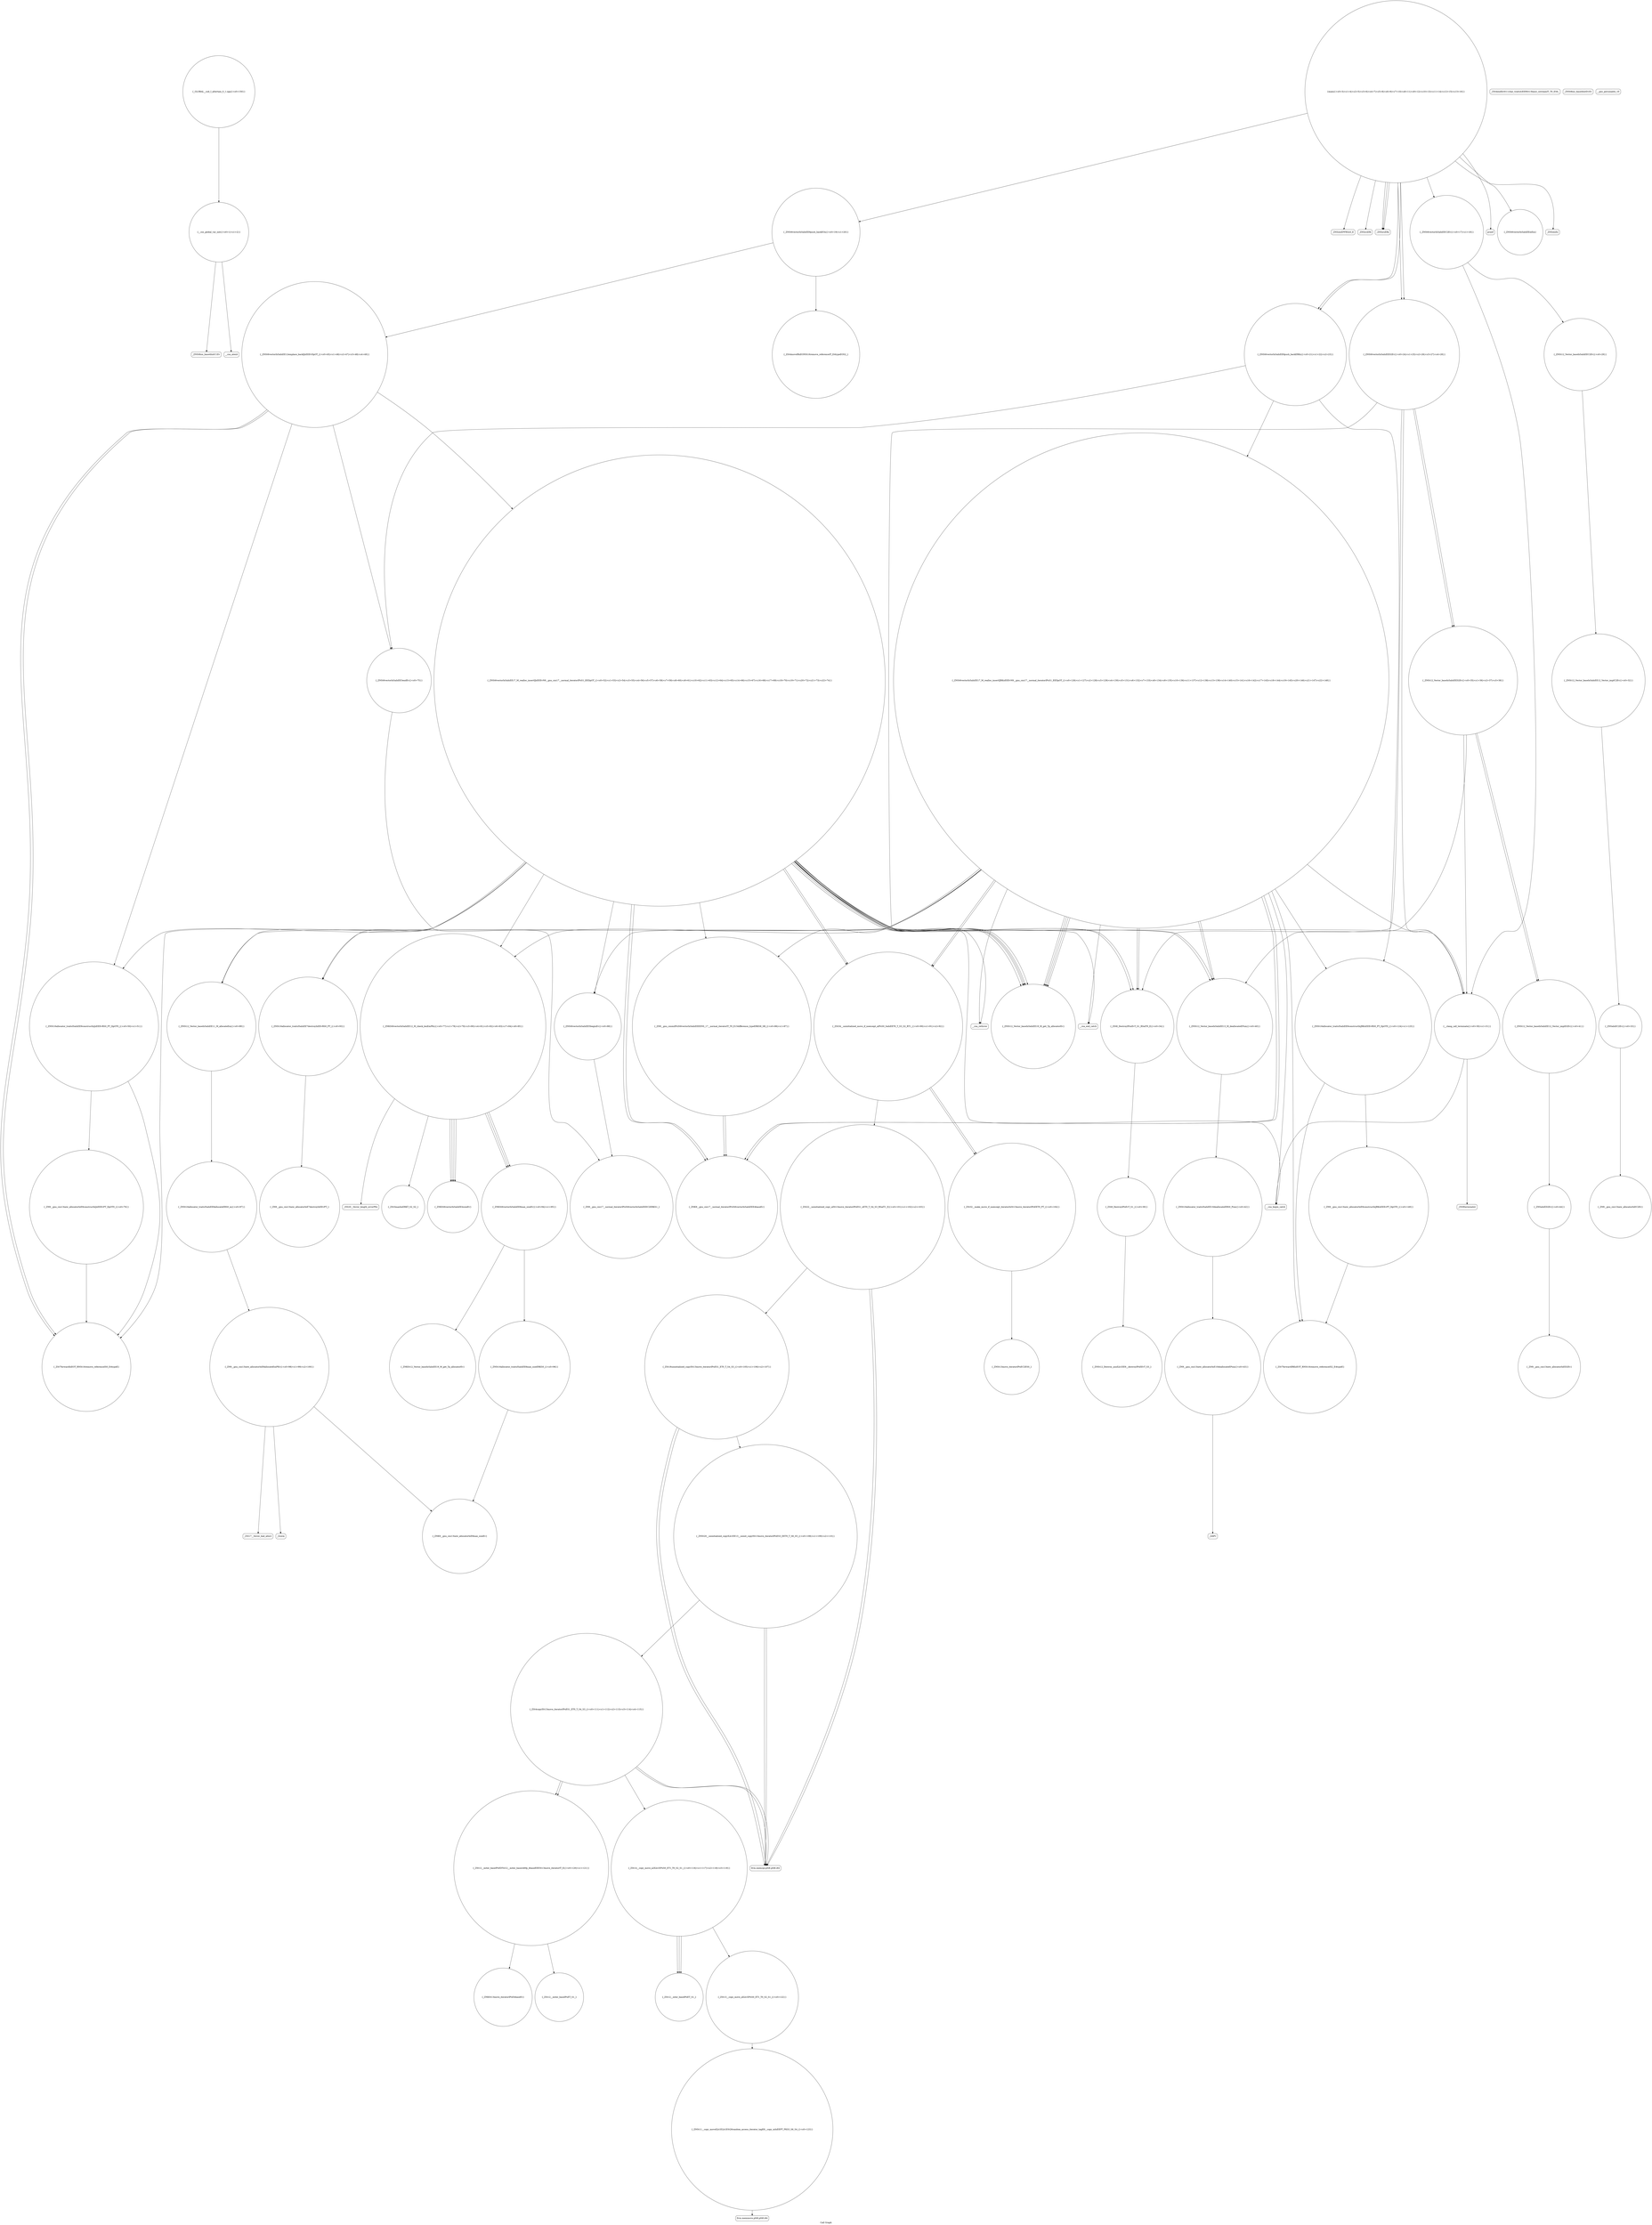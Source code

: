 digraph "Call Graph" {
	label="Call Graph";

	Node0x55a36788f6c0 [shape=record,shape=circle,label="{__cxx_global_var_init|{<s0>1|<s1>2}}"];
	Node0x55a36788f6c0:s0 -> Node0x55a36788f740[color=black];
	Node0x55a36788f6c0:s1 -> Node0x55a36788f840[color=black];
	Node0x55a367890d40 [shape=record,shape=circle,label="{_ZNSt6vectorIxSaIxEE5beginEv|{<s0>88}}"];
	Node0x55a367890d40:s0 -> Node0x55a367892460[color=black];
	Node0x55a36788fa40 [shape=record,shape=circle,label="{_ZNSt6vectorIxSaIxEEC2Ev|{<s0>17|<s1>18}}"];
	Node0x55a36788fa40:s0 -> Node0x55a36788ff40[color=black];
	Node0x55a36788fa40:s1 -> Node0x55a36788ffc0[color=black];
	Node0x55a3678920e0 [shape=record,shape=circle,label="{_ZNKSt6vectorIxSaIxEE8max_sizeEv|{<s0>94|<s1>95}}"];
	Node0x55a3678920e0:s0 -> Node0x55a367892360[color=black];
	Node0x55a3678920e0:s1 -> Node0x55a3678922e0[color=black];
	Node0x55a36788fdc0 [shape=record,shape=Mrecord,label="{_ZNSolsEPFRSoS_E}"];
	Node0x55a367892460 [shape=record,shape=circle,label="{_ZN9__gnu_cxx17__normal_iteratorIPxSt6vectorIxSaIxEEEC2ERKS1_}"];
	Node0x55a367890140 [shape=record,shape=circle,label="{_ZNSt12_Vector_baseIxSaIxEE12_Vector_implC2Ev|{<s0>32}}"];
	Node0x55a367890140:s0 -> Node0x55a3678901c0[color=black];
	Node0x55a3678927e0 [shape=record,shape=circle,label="{_ZSt18uninitialized_copyISt13move_iteratorIPxES1_ET0_T_S4_S3_|{<s0>105|<s1>106|<s2>107}}"];
	Node0x55a3678927e0:s0 -> Node0x55a367892860[color=black];
	Node0x55a3678927e0:s1 -> Node0x55a367892860[color=black];
	Node0x55a3678927e0:s2 -> Node0x55a3678928e0[color=black];
	Node0x55a3678904c0 [shape=record,shape=circle,label="{_ZNSt12_Destroy_auxILb1EE9__destroyIPxEEvT_S3_}"];
	Node0x55a367892b60 [shape=record,shape=circle,label="{_ZSt12__niter_baseIPxET_S1_}"];
	Node0x55a367890840 [shape=record,shape=circle,label="{_ZN9__gnu_cxx13new_allocatorIxED2Ev}"];
	Node0x55a367892ee0 [shape=record,shape=circle,label="{_ZNSt16allocator_traitsISaIxEE9constructIxJRKxEEEvRS0_PT_DpOT0_|{<s0>124|<s1>125}}"];
	Node0x55a367892ee0:s0 -> Node0x55a367893060[color=black];
	Node0x55a367892ee0:s1 -> Node0x55a367892fe0[color=black];
	Node0x55a367890bc0 [shape=record,shape=circle,label="{_ZN9__gnu_cxx13new_allocatorIxE9constructIxJxEEEvPT_DpOT0_|{<s0>76}}"];
	Node0x55a367890bc0:s0 -> Node0x55a367890a40[color=black];
	Node0x55a36788f8c0 [shape=record,shape=circle,label="{main|{<s0>3|<s1>4|<s2>5|<s3>6|<s4>7|<s5>8|<s6>9|<s7>10|<s8>11|<s9>12|<s10>13|<s11>14|<s12>15|<s13>16}}"];
	Node0x55a36788f8c0:s0 -> Node0x55a36788f940[color=black];
	Node0x55a36788f8c0:s1 -> Node0x55a36788f9c0[color=black];
	Node0x55a36788f8c0:s2 -> Node0x55a36788f9c0[color=black];
	Node0x55a36788f8c0:s3 -> Node0x55a36788f9c0[color=black];
	Node0x55a36788f8c0:s4 -> Node0x55a36788fa40[color=black];
	Node0x55a36788f8c0:s5 -> Node0x55a36788fac0[color=black];
	Node0x55a36788f8c0:s6 -> Node0x55a36788fbc0[color=black];
	Node0x55a36788f8c0:s7 -> Node0x55a36788fec0[color=black];
	Node0x55a36788f8c0:s8 -> Node0x55a36788fbc0[color=black];
	Node0x55a36788f8c0:s9 -> Node0x55a36788fc40[color=black];
	Node0x55a36788f8c0:s10 -> Node0x55a36788fd40[color=black];
	Node0x55a36788f8c0:s11 -> Node0x55a36788fcc0[color=black];
	Node0x55a36788f8c0:s12 -> Node0x55a36788fdc0[color=black];
	Node0x55a36788f8c0:s13 -> Node0x55a36788fec0[color=black];
	Node0x55a367891f60 [shape=record,shape=circle,label="{_ZNSt16allocator_traitsISaIxEE7destroyIxEEvRS0_PT_|{<s0>93}}"];
	Node0x55a367891f60:s0 -> Node0x55a367892e60[color=black];
	Node0x55a36788fc40 [shape=record,shape=Mrecord,label="{printf}"];
	Node0x55a3678922e0 [shape=record,shape=circle,label="{_ZNSt16allocator_traitsISaIxEE8max_sizeERKS0_|{<s0>96}}"];
	Node0x55a3678922e0:s0 -> Node0x55a3678923e0[color=black];
	Node0x55a36788ffc0 [shape=record,shape=circle,label="{__clang_call_terminate|{<s0>30|<s1>31}}"];
	Node0x55a36788ffc0:s0 -> Node0x55a367890040[color=black];
	Node0x55a36788ffc0:s1 -> Node0x55a3678900c0[color=black];
	Node0x55a367892660 [shape=record,shape=Mrecord,label="{_Znwm}"];
	Node0x55a367890340 [shape=record,shape=circle,label="{_ZNSt12_Vector_baseIxSaIxEE19_M_get_Tp_allocatorEv}"];
	Node0x55a3678929e0 [shape=record,shape=circle,label="{_ZSt14__copy_move_a2ILb1EPxS0_ET1_T0_S2_S1_|{<s0>116|<s1>117|<s2>118|<s3>119}}"];
	Node0x55a3678929e0:s0 -> Node0x55a367892b60[color=black];
	Node0x55a3678929e0:s1 -> Node0x55a367892b60[color=black];
	Node0x55a3678929e0:s2 -> Node0x55a367892b60[color=black];
	Node0x55a3678929e0:s3 -> Node0x55a367892ae0[color=black];
	Node0x55a3678906c0 [shape=record,shape=circle,label="{_ZN9__gnu_cxx13new_allocatorIxE10deallocateEPxm|{<s0>43}}"];
	Node0x55a3678906c0:s0 -> Node0x55a367890740[color=black];
	Node0x55a367892d60 [shape=record,shape=circle,label="{_ZNKSt13move_iteratorIPxE4baseEv}"];
	Node0x55a367890a40 [shape=record,shape=circle,label="{_ZSt7forwardIxEOT_RNSt16remove_referenceIS0_E4typeE}"];
	Node0x55a3678930e0 [shape=record,shape=circle,label="{_GLOBAL__sub_I_altertain_0_1.cpp|{<s0>150}}"];
	Node0x55a3678930e0:s0 -> Node0x55a36788f6c0[color=black];
	Node0x55a36788f740 [shape=record,shape=Mrecord,label="{_ZNSt8ios_base4InitC1Ev}"];
	Node0x55a367890dc0 [shape=record,shape=circle,label="{_ZNSt12_Vector_baseIxSaIxEE11_M_allocateEm|{<s0>89}}"];
	Node0x55a367890dc0:s0 -> Node0x55a3678924e0[color=black];
	Node0x55a36788fac0 [shape=record,shape=circle,label="{_ZNSt6vectorIxSaIxEE9push_backEOx|{<s0>19|<s1>20}}"];
	Node0x55a36788fac0:s0 -> Node0x55a367890940[color=black];
	Node0x55a36788fac0:s1 -> Node0x55a3678908c0[color=black];
	Node0x55a367892160 [shape=record,shape=circle,label="{_ZNKSt6vectorIxSaIxEE4sizeEv}"];
	Node0x55a36788fe40 [shape=record,shape=Mrecord,label="{_ZSt4endlIcSt11char_traitsIcEERSt13basic_ostreamIT_T0_ES6_}"];
	Node0x55a3678924e0 [shape=record,shape=circle,label="{_ZNSt16allocator_traitsISaIxEE8allocateERS0_m|{<s0>97}}"];
	Node0x55a3678924e0:s0 -> Node0x55a367892560[color=black];
	Node0x55a3678901c0 [shape=record,shape=circle,label="{_ZNSaIxEC2Ev|{<s0>33}}"];
	Node0x55a3678901c0:s0 -> Node0x55a367890240[color=black];
	Node0x55a367892860 [shape=record,shape=Mrecord,label="{llvm.memcpy.p0i8.p0i8.i64}"];
	Node0x55a367890540 [shape=record,shape=circle,label="{_ZNSt12_Vector_baseIxSaIxEE13_M_deallocateEPxm|{<s0>40}}"];
	Node0x55a367890540:s0 -> Node0x55a367890640[color=black];
	Node0x55a367892be0 [shape=record,shape=circle,label="{_ZNSt11__copy_moveILb1ELb1ESt26random_access_iterator_tagE8__copy_mIxEEPT_PKS3_S6_S4_|{<s0>123}}"];
	Node0x55a367892be0:s0 -> Node0x55a367892c60[color=black];
	Node0x55a3678908c0 [shape=record,shape=circle,label="{_ZNSt6vectorIxSaIxEE12emplace_backIJxEEEvDpOT_|{<s0>45|<s1>46|<s2>47|<s3>48|<s4>49}}"];
	Node0x55a3678908c0:s0 -> Node0x55a367890a40[color=black];
	Node0x55a3678908c0:s1 -> Node0x55a3678909c0[color=black];
	Node0x55a3678908c0:s2 -> Node0x55a367890b40[color=black];
	Node0x55a3678908c0:s3 -> Node0x55a367890a40[color=black];
	Node0x55a3678908c0:s4 -> Node0x55a367890ac0[color=black];
	Node0x55a367892f60 [shape=record,shape=circle,label="{_ZNSt6vectorIxSaIxEE17_M_realloc_insertIJRKxEEEvN9__gnu_cxx17__normal_iteratorIPxS1_EEDpOT_|{<s0>126|<s1>127|<s2>128|<s3>129|<s4>130|<s5>131|<s6>132|<s7>133|<s8>134|<s9>135|<s10>136|<s11>137|<s12>138|<s13>139|<s14>140|<s15>141|<s16>142|<s17>143|<s18>144|<s19>145|<s20>146|<s21>147|<s22>148}}"];
	Node0x55a367892f60:s0 -> Node0x55a367890c40[color=black];
	Node0x55a367892f60:s1 -> Node0x55a367890d40[color=black];
	Node0x55a367892f60:s2 -> Node0x55a367890cc0[color=black];
	Node0x55a367892f60:s3 -> Node0x55a367890dc0[color=black];
	Node0x55a367892f60:s4 -> Node0x55a367893060[color=black];
	Node0x55a367892f60:s5 -> Node0x55a367892ee0[color=black];
	Node0x55a367892f60:s6 -> Node0x55a367891ee0[color=black];
	Node0x55a367892f60:s7 -> Node0x55a367890340[color=black];
	Node0x55a367892f60:s8 -> Node0x55a367890e40[color=black];
	Node0x55a367892f60:s9 -> Node0x55a367891ee0[color=black];
	Node0x55a367892f60:s10 -> Node0x55a367890340[color=black];
	Node0x55a367892f60:s11 -> Node0x55a367890e40[color=black];
	Node0x55a367892f60:s12 -> Node0x55a367890040[color=black];
	Node0x55a367892f60:s13 -> Node0x55a367891f60[color=black];
	Node0x55a367892f60:s14 -> Node0x55a367892060[color=black];
	Node0x55a367892f60:s15 -> Node0x55a367890340[color=black];
	Node0x55a367892f60:s16 -> Node0x55a3678902c0[color=black];
	Node0x55a367892f60:s17 -> Node0x55a367890540[color=black];
	Node0x55a367892f60:s18 -> Node0x55a367891fe0[color=black];
	Node0x55a367892f60:s19 -> Node0x55a367890340[color=black];
	Node0x55a367892f60:s20 -> Node0x55a3678902c0[color=black];
	Node0x55a367892f60:s21 -> Node0x55a367890540[color=black];
	Node0x55a367892f60:s22 -> Node0x55a36788ffc0[color=black];
	Node0x55a367890c40 [shape=record,shape=circle,label="{_ZNKSt6vectorIxSaIxEE12_M_check_lenEmPKc|{<s0>77|<s1>78|<s2>79|<s3>80|<s4>81|<s5>82|<s6>83|<s7>84|<s8>85}}"];
	Node0x55a367890c40:s0 -> Node0x55a3678920e0[color=black];
	Node0x55a367890c40:s1 -> Node0x55a367892160[color=black];
	Node0x55a367890c40:s2 -> Node0x55a3678921e0[color=black];
	Node0x55a367890c40:s3 -> Node0x55a367892160[color=black];
	Node0x55a367890c40:s4 -> Node0x55a367892160[color=black];
	Node0x55a367890c40:s5 -> Node0x55a367892260[color=black];
	Node0x55a367890c40:s6 -> Node0x55a367892160[color=black];
	Node0x55a367890c40:s7 -> Node0x55a3678920e0[color=black];
	Node0x55a367890c40:s8 -> Node0x55a3678920e0[color=black];
	Node0x55a36788f940 [shape=record,shape=Mrecord,label="{_ZNSirsERi}"];
	Node0x55a367891fe0 [shape=record,shape=Mrecord,label="{__cxa_rethrow}"];
	Node0x55a36788fcc0 [shape=record,shape=Mrecord,label="{_ZNSolsEx}"];
	Node0x55a367892360 [shape=record,shape=circle,label="{_ZNKSt12_Vector_baseIxSaIxEE19_M_get_Tp_allocatorEv}"];
	Node0x55a367890040 [shape=record,shape=Mrecord,label="{__cxa_begin_catch}"];
	Node0x55a3678926e0 [shape=record,shape=circle,label="{_ZSt22__uninitialized_copy_aISt13move_iteratorIPxES1_xET0_T_S4_S3_RSaIT1_E|{<s0>101|<s1>102|<s2>103}}"];
	Node0x55a3678926e0:s0 -> Node0x55a367892860[color=black];
	Node0x55a3678926e0:s1 -> Node0x55a367892860[color=black];
	Node0x55a3678926e0:s2 -> Node0x55a3678927e0[color=black];
	Node0x55a3678903c0 [shape=record,shape=circle,label="{_ZNSt12_Vector_baseIxSaIxEED2Ev|{<s0>35|<s1>36|<s2>37|<s3>38}}"];
	Node0x55a3678903c0:s0 -> Node0x55a367890540[color=black];
	Node0x55a3678903c0:s1 -> Node0x55a3678905c0[color=black];
	Node0x55a3678903c0:s2 -> Node0x55a3678905c0[color=black];
	Node0x55a3678903c0:s3 -> Node0x55a36788ffc0[color=black];
	Node0x55a367892a60 [shape=record,shape=circle,label="{_ZSt12__miter_baseIPxEDTcl12__miter_basecldtfp_4baseEEESt13move_iteratorIT_E|{<s0>120|<s1>121}}"];
	Node0x55a367892a60:s0 -> Node0x55a367892d60[color=black];
	Node0x55a367892a60:s1 -> Node0x55a367892ce0[color=black];
	Node0x55a367890740 [shape=record,shape=Mrecord,label="{_ZdlPv}"];
	Node0x55a367892de0 [shape=record,shape=circle,label="{_ZNSt13move_iteratorIPxEC2ES0_}"];
	Node0x55a367890ac0 [shape=record,shape=circle,label="{_ZNSt6vectorIxSaIxEE17_M_realloc_insertIJxEEEvN9__gnu_cxx17__normal_iteratorIPxS1_EEDpOT_|{<s0>52|<s1>53|<s2>54|<s3>55|<s4>56|<s5>57|<s6>58|<s7>59|<s8>60|<s9>61|<s10>62|<s11>63|<s12>64|<s13>65|<s14>66|<s15>67|<s16>68|<s17>69|<s18>70|<s19>71|<s20>72|<s21>73|<s22>74}}"];
	Node0x55a367890ac0:s0 -> Node0x55a367890c40[color=black];
	Node0x55a367890ac0:s1 -> Node0x55a367890d40[color=black];
	Node0x55a367890ac0:s2 -> Node0x55a367890cc0[color=black];
	Node0x55a367890ac0:s3 -> Node0x55a367890dc0[color=black];
	Node0x55a367890ac0:s4 -> Node0x55a367890a40[color=black];
	Node0x55a367890ac0:s5 -> Node0x55a3678909c0[color=black];
	Node0x55a367890ac0:s6 -> Node0x55a367891ee0[color=black];
	Node0x55a367890ac0:s7 -> Node0x55a367890340[color=black];
	Node0x55a367890ac0:s8 -> Node0x55a367890e40[color=black];
	Node0x55a367890ac0:s9 -> Node0x55a367891ee0[color=black];
	Node0x55a367890ac0:s10 -> Node0x55a367890340[color=black];
	Node0x55a367890ac0:s11 -> Node0x55a367890e40[color=black];
	Node0x55a367890ac0:s12 -> Node0x55a367890040[color=black];
	Node0x55a367890ac0:s13 -> Node0x55a367891f60[color=black];
	Node0x55a367890ac0:s14 -> Node0x55a367892060[color=black];
	Node0x55a367890ac0:s15 -> Node0x55a367890340[color=black];
	Node0x55a367890ac0:s16 -> Node0x55a3678902c0[color=black];
	Node0x55a367890ac0:s17 -> Node0x55a367890540[color=black];
	Node0x55a367890ac0:s18 -> Node0x55a367891fe0[color=black];
	Node0x55a367890ac0:s19 -> Node0x55a367890340[color=black];
	Node0x55a367890ac0:s20 -> Node0x55a3678902c0[color=black];
	Node0x55a367890ac0:s21 -> Node0x55a367890540[color=black];
	Node0x55a367890ac0:s22 -> Node0x55a36788ffc0[color=black];
	Node0x55a36788f7c0 [shape=record,shape=Mrecord,label="{_ZNSt8ios_base4InitD1Ev}"];
	Node0x55a367890e40 [shape=record,shape=circle,label="{_ZSt34__uninitialized_move_if_noexcept_aIPxS0_SaIxEET0_T_S3_S2_RT1_|{<s0>90|<s1>91|<s2>92}}"];
	Node0x55a367890e40:s0 -> Node0x55a367892760[color=black];
	Node0x55a367890e40:s1 -> Node0x55a367892760[color=black];
	Node0x55a367890e40:s2 -> Node0x55a3678926e0[color=black];
	Node0x55a36788fb40 [shape=record,shape=Mrecord,label="{__gxx_personality_v0}"];
	Node0x55a3678921e0 [shape=record,shape=Mrecord,label="{_ZSt20__throw_length_errorPKc}"];
	Node0x55a36788fec0 [shape=record,shape=circle,label="{_ZNSt6vectorIxSaIxEED2Ev|{<s0>24|<s1>25|<s2>26|<s3>27|<s4>28}}"];
	Node0x55a36788fec0:s0 -> Node0x55a367890340[color=black];
	Node0x55a36788fec0:s1 -> Node0x55a3678902c0[color=black];
	Node0x55a36788fec0:s2 -> Node0x55a3678903c0[color=black];
	Node0x55a36788fec0:s3 -> Node0x55a3678903c0[color=black];
	Node0x55a36788fec0:s4 -> Node0x55a36788ffc0[color=black];
	Node0x55a367892560 [shape=record,shape=circle,label="{_ZN9__gnu_cxx13new_allocatorIxE8allocateEmPKv|{<s0>98|<s1>99|<s2>100}}"];
	Node0x55a367892560:s0 -> Node0x55a3678923e0[color=black];
	Node0x55a367892560:s1 -> Node0x55a3678925e0[color=black];
	Node0x55a367892560:s2 -> Node0x55a367892660[color=black];
	Node0x55a367890240 [shape=record,shape=circle,label="{_ZN9__gnu_cxx13new_allocatorIxEC2Ev}"];
	Node0x55a3678928e0 [shape=record,shape=circle,label="{_ZNSt20__uninitialized_copyILb1EE13__uninit_copyISt13move_iteratorIPxES3_EET0_T_S6_S5_|{<s0>108|<s1>109|<s2>110}}"];
	Node0x55a3678928e0:s0 -> Node0x55a367892860[color=black];
	Node0x55a3678928e0:s1 -> Node0x55a367892860[color=black];
	Node0x55a3678928e0:s2 -> Node0x55a367892960[color=black];
	Node0x55a3678905c0 [shape=record,shape=circle,label="{_ZNSt12_Vector_baseIxSaIxEE12_Vector_implD2Ev|{<s0>41}}"];
	Node0x55a3678905c0:s0 -> Node0x55a3678907c0[color=black];
	Node0x55a367892c60 [shape=record,shape=Mrecord,label="{llvm.memmove.p0i8.p0i8.i64}"];
	Node0x55a367890940 [shape=record,shape=circle,label="{_ZSt4moveIRxEONSt16remove_referenceIT_E4typeEOS2_}"];
	Node0x55a367892fe0 [shape=record,shape=circle,label="{_ZN9__gnu_cxx13new_allocatorIxE9constructIxJRKxEEEvPT_DpOT0_|{<s0>149}}"];
	Node0x55a367892fe0:s0 -> Node0x55a367893060[color=black];
	Node0x55a367890cc0 [shape=record,shape=circle,label="{_ZN9__gnu_cxxmiIPxSt6vectorIxSaIxEEEENS_17__normal_iteratorIT_T0_E15difference_typeERKS8_SB_|{<s0>86|<s1>87}}"];
	Node0x55a367890cc0:s0 -> Node0x55a367891ee0[color=black];
	Node0x55a367890cc0:s1 -> Node0x55a367891ee0[color=black];
	Node0x55a36788f9c0 [shape=record,shape=Mrecord,label="{_ZNSirsERx}"];
	Node0x55a367892060 [shape=record,shape=Mrecord,label="{__cxa_end_catch}"];
	Node0x55a36788fd40 [shape=record,shape=circle,label="{_ZNSt6vectorIxSaIxEEixEm}"];
	Node0x55a3678923e0 [shape=record,shape=circle,label="{_ZNK9__gnu_cxx13new_allocatorIxE8max_sizeEv}"];
	Node0x55a3678900c0 [shape=record,shape=Mrecord,label="{_ZSt9terminatev}"];
	Node0x55a367892760 [shape=record,shape=circle,label="{_ZSt32__make_move_if_noexcept_iteratorIxSt13move_iteratorIPxEET0_PT_|{<s0>104}}"];
	Node0x55a367892760:s0 -> Node0x55a367892de0[color=black];
	Node0x55a367890440 [shape=record,shape=circle,label="{_ZSt8_DestroyIPxEvT_S1_|{<s0>39}}"];
	Node0x55a367890440:s0 -> Node0x55a3678904c0[color=black];
	Node0x55a367892ae0 [shape=record,shape=circle,label="{_ZSt13__copy_move_aILb1EPxS0_ET1_T0_S2_S1_|{<s0>122}}"];
	Node0x55a367892ae0:s0 -> Node0x55a367892be0[color=black];
	Node0x55a3678907c0 [shape=record,shape=circle,label="{_ZNSaIxED2Ev|{<s0>44}}"];
	Node0x55a3678907c0:s0 -> Node0x55a367890840[color=black];
	Node0x55a367892e60 [shape=record,shape=circle,label="{_ZN9__gnu_cxx13new_allocatorIxE7destroyIxEEvPT_}"];
	Node0x55a367890b40 [shape=record,shape=circle,label="{_ZNSt6vectorIxSaIxEE3endEv|{<s0>75}}"];
	Node0x55a367890b40:s0 -> Node0x55a367892460[color=black];
	Node0x55a36788f840 [shape=record,shape=Mrecord,label="{__cxa_atexit}"];
	Node0x55a367891ee0 [shape=record,shape=circle,label="{_ZNK9__gnu_cxx17__normal_iteratorIPxSt6vectorIxSaIxEEE4baseEv}"];
	Node0x55a36788fbc0 [shape=record,shape=circle,label="{_ZNSt6vectorIxSaIxEE9push_backERKx|{<s0>21|<s1>22|<s2>23}}"];
	Node0x55a36788fbc0:s0 -> Node0x55a367892ee0[color=black];
	Node0x55a36788fbc0:s1 -> Node0x55a367890b40[color=black];
	Node0x55a36788fbc0:s2 -> Node0x55a367892f60[color=black];
	Node0x55a367892260 [shape=record,shape=circle,label="{_ZSt3maxImERKT_S2_S2_}"];
	Node0x55a36788ff40 [shape=record,shape=circle,label="{_ZNSt12_Vector_baseIxSaIxEEC2Ev|{<s0>29}}"];
	Node0x55a36788ff40:s0 -> Node0x55a367890140[color=black];
	Node0x55a3678925e0 [shape=record,shape=Mrecord,label="{_ZSt17__throw_bad_allocv}"];
	Node0x55a3678902c0 [shape=record,shape=circle,label="{_ZSt8_DestroyIPxxEvT_S1_RSaIT0_E|{<s0>34}}"];
	Node0x55a3678902c0:s0 -> Node0x55a367890440[color=black];
	Node0x55a367892960 [shape=record,shape=circle,label="{_ZSt4copyISt13move_iteratorIPxES1_ET0_T_S4_S3_|{<s0>111|<s1>112|<s2>113|<s3>114|<s4>115}}"];
	Node0x55a367892960:s0 -> Node0x55a367892860[color=black];
	Node0x55a367892960:s1 -> Node0x55a367892a60[color=black];
	Node0x55a367892960:s2 -> Node0x55a367892860[color=black];
	Node0x55a367892960:s3 -> Node0x55a367892a60[color=black];
	Node0x55a367892960:s4 -> Node0x55a3678929e0[color=black];
	Node0x55a367890640 [shape=record,shape=circle,label="{_ZNSt16allocator_traitsISaIxEE10deallocateERS0_Pxm|{<s0>42}}"];
	Node0x55a367890640:s0 -> Node0x55a3678906c0[color=black];
	Node0x55a367892ce0 [shape=record,shape=circle,label="{_ZSt12__miter_baseIPxET_S1_}"];
	Node0x55a3678909c0 [shape=record,shape=circle,label="{_ZNSt16allocator_traitsISaIxEE9constructIxJxEEEvRS0_PT_DpOT0_|{<s0>50|<s1>51}}"];
	Node0x55a3678909c0:s0 -> Node0x55a367890a40[color=black];
	Node0x55a3678909c0:s1 -> Node0x55a367890bc0[color=black];
	Node0x55a367893060 [shape=record,shape=circle,label="{_ZSt7forwardIRKxEOT_RNSt16remove_referenceIS2_E4typeE}"];
}
